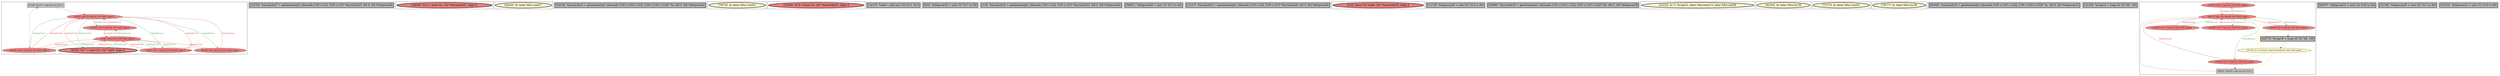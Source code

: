 
digraph G {





subgraph cluster24 {


node1503 [fillcolor=grey,label="[27/28]  %inc37 = add nsw i32 %18, 1",shape=rectangle,style=filled ]
node1502 [fillcolor=lightcoral,label="[10/19]  %14 = load i32, i32* %j20, align 4",shape=ellipse,style=filled ]
node1497 [fillcolor=lightcoral,label="[26/29]  %18 = load i32, i32* %j20, align 4",shape=ellipse,style=filled ]
node1499 [penwidth=3.0,fontsize=20,fillcolor=lightcoral,label="[6/39]  %17 = load i32, i32* %j20, align 4",shape=ellipse,style=filled ]
node1501 [fillcolor=lightcoral,label="[8/37]  %11 = load i32, i32* %j20, align 4",shape=ellipse,style=filled ]
node1496 [fillcolor=lightcoral,label="[20/25]  %9 = load i32, i32* %j20, align 4",shape=ellipse,style=filled ]
node1498 [fillcolor=lightcoral,label="[7/38]  store i32 0, i32* %j20, align 4",shape=ellipse,style=filled ]
node1500 [fillcolor=lightcoral,label="[9/30]  store i32 %inc37, i32* %j20, align 4",shape=ellipse,style=filled ]

node1500->node1499 [style=solid,color=forestgreen,label="T|indep|Const",penwidth=1.0,fontcolor=forestgreen ]
node1499->node1500 [style=solid,color=firebrick3,label="A|indep|Const",penwidth=1.0,fontcolor=firebrick3 ]
node1498->node1497 [style=solid,color=forestgreen,label="T|indep|Const",penwidth=1.0,fontcolor=forestgreen ]
node1498->node1502 [style=solid,color=forestgreen,label="T|indep|Const",penwidth=1.0,fontcolor=forestgreen ]
node1500->node1497 [style=solid,color=forestgreen,label="T|indep|Const",penwidth=1.0,fontcolor=forestgreen ]
node1498->node1496 [style=solid,color=forestgreen,label="T|indep|Const",penwidth=1.0,fontcolor=forestgreen ]
node1498->node1499 [style=solid,color=forestgreen,label="T|indep|Const",penwidth=1.0,fontcolor=forestgreen ]
node1497->node1503 [style=solid,color=black,label="",penwidth=0.5,fontcolor=black ]
node1500->node1502 [style=solid,color=forestgreen,label="T|indep|Const",penwidth=1.0,fontcolor=forestgreen ]
node1502->node1500 [style=solid,color=firebrick3,label="A|indep|Const",penwidth=1.0,fontcolor=firebrick3 ]
node1496->node1500 [style=solid,color=firebrick3,label="A|indep|Const",penwidth=1.0,fontcolor=firebrick3 ]
node1503->node1500 [style=solid,color=black,label="",penwidth=0.5,fontcolor=black ]
node1500->node1496 [style=solid,color=forestgreen,label="T|indep|Const",penwidth=1.0,fontcolor=forestgreen ]
node1501->node1500 [style=solid,color=firebrick3,label="A|indep|Const",penwidth=1.0,fontcolor=firebrick3 ]
node1500->node1501 [style=solid,color=forestgreen,label="T|indep|Const",penwidth=1.0,fontcolor=forestgreen ]
node1497->node1498 [style=solid,color=firebrick3,label="A|indep|Const",penwidth=1.0,fontcolor=firebrick3 ]
node1499->node1498 [style=solid,color=firebrick3,label="A|indep|Const",penwidth=1.0,fontcolor=firebrick3 ]
node1501->node1498 [style=solid,color=firebrick3,label="A|indep|Const",penwidth=1.0,fontcolor=firebrick3 ]
node1498->node1501 [style=solid,color=forestgreen,label="T|indep|Const",penwidth=1.0,fontcolor=forestgreen ]
node1496->node1498 [style=solid,color=firebrick3,label="A|indep|Const",penwidth=1.0,fontcolor=firebrick3 ]
node1502->node1498 [style=solid,color=firebrick3,label="A|indep|Const",penwidth=1.0,fontcolor=firebrick3 ]
node1497->node1500 [style=solid,color=firebrick3,label="A|indep|Const",penwidth=1.0,fontcolor=firebrick3 ]


}

subgraph cluster22 {


node1494 [penwidth=3.0,fontsize=20,fillcolor=grey,label="[32/35]  %arrayidx27 = getelementptr inbounds [100 x i32], [100 x i32]* %arrayidx25, i64 0, i64 %idxprom26",shape=rectangle,style=filled ]



}

subgraph cluster20 {


node1492 [penwidth=3.0,fontsize=20,fillcolor=lightcoral,label="[33/34]  %12 = load i32, i32* %arrayidx27, align 4",shape=ellipse,style=filled ]



}

subgraph cluster18 {


node1490 [penwidth=3.0,fontsize=20,fillcolor=lemonchiffon,label="[44/45]  br label %for.cond17",shape=ellipse,style=filled ]



}

subgraph cluster16 {


node1488 [penwidth=3.0,fontsize=20,fillcolor=grey,label="[53/54]  %arrayidx25 = getelementptr inbounds [100 x [100 x i32]], [100 x [100 x i32]]* %a, i64 0, i64 %idxprom24",shape=rectangle,style=filled ]



}

subgraph cluster17 {


node1489 [penwidth=3.0,fontsize=20,fillcolor=lemonchiffon,label="[78/79]  br label %for.cond21",shape=ellipse,style=filled ]



}

subgraph cluster4 {


node1468 [penwidth=3.0,fontsize=20,fillcolor=lightcoral,label="[13/16]  %15 = load i32, i32* %arrayidx31, align 4",shape=ellipse,style=filled ]



}

subgraph cluster3 {


node1467 [penwidth=3.0,fontsize=20,fillcolor=grey,label="[14/15]  %add = add nsw i32 %12, %15",shape=rectangle,style=filled ]



}

subgraph cluster2 {


node1466 [penwidth=3.0,fontsize=20,fillcolor=grey,label="[0/5]  %idxprom34 = sext i32 %17 to i64",shape=rectangle,style=filled ]



}

subgraph cluster1 {


node1465 [penwidth=3.0,fontsize=20,fillcolor=grey,label="[1/4]  %arrayidx35 = getelementptr inbounds [100 x i32], [100 x i32]* %arrayidx33, i64 0, i64 %idxprom34",shape=rectangle,style=filled ]



}

subgraph cluster12 {


node1484 [penwidth=3.0,fontsize=20,fillcolor=grey,label="[58/61]  %idxprom28 = sext i32 %13 to i64",shape=rectangle,style=filled ]



}

subgraph cluster5 {


node1469 [penwidth=3.0,fontsize=20,fillcolor=grey,label="[12/17]  %arrayidx31 = getelementptr inbounds [100 x i32], [100 x i32]* %arrayidx29, i64 0, i64 %idxprom30",shape=rectangle,style=filled ]



}

subgraph cluster0 {


node1464 [penwidth=3.0,fontsize=20,fillcolor=lightcoral,label="[2/3]  store i32 %add, i32* %arrayidx35, align 4",shape=ellipse,style=filled ]



}

subgraph cluster6 {


node1470 [penwidth=3.0,fontsize=20,fillcolor=grey,label="[11/18]  %idxprom30 = sext i32 %14 to i64",shape=rectangle,style=filled ]



}

subgraph cluster14 {


node1486 [penwidth=3.0,fontsize=20,fillcolor=grey,label="[59/60]  %arrayidx29 = getelementptr inbounds [100 x [100 x i32]], [100 x [100 x i32]]* %b, i64 0, i64 %idxprom28",shape=rectangle,style=filled ]



}

subgraph cluster7 {


node1471 [penwidth=3.0,fontsize=20,fillcolor=lemonchiffon,label="[22/23]  br i1 %cmp22, label %for.body23, label %for.end38",shape=ellipse,style=filled ]



}

subgraph cluster23 {


node1495 [penwidth=3.0,fontsize=20,fillcolor=lemonchiffon,label="[42/43]  br label %for.inc39",shape=ellipse,style=filled ]



}

subgraph cluster8 {


node1472 [penwidth=3.0,fontsize=20,fillcolor=lemonchiffon,label="[72/73]  br label %for.cond21",shape=ellipse,style=filled ]



}

subgraph cluster21 {


node1493 [penwidth=3.0,fontsize=20,fillcolor=lemonchiffon,label="[76/77]  br label %for.inc36",shape=ellipse,style=filled ]



}

subgraph cluster9 {


node1473 [penwidth=3.0,fontsize=20,fillcolor=grey,label="[65/66]  %arrayidx33 = getelementptr inbounds [100 x [100 x i32]], [100 x [100 x i32]]* %c, i64 0, i64 %idxprom32",shape=rectangle,style=filled ]



}

subgraph cluster19 {


node1491 [penwidth=3.0,fontsize=20,fillcolor=grey,label="[21/24]  %cmp22 = icmp slt i32 %9, 100",shape=rectangle,style=filled ]



}

subgraph cluster10 {


node1482 [fillcolor=lightcoral,label="[51/56]  %10 = load i32, i32* %i16, align 4",shape=ellipse,style=filled ]
node1481 [fillcolor=lightcoral,label="[57/62]  %13 = load i32, i32* %i16, align 4",shape=ellipse,style=filled ]
node1480 [fillcolor=lightcoral,label="[63/68]  %16 = load i32, i32* %i16, align 4",shape=ellipse,style=filled ]
node1474 [fillcolor=lemonchiffon,label="[41/74]  br i1 %cmp18, label %for.body19, label %for.end41",shape=ellipse,style=filled ]
node1476 [fillcolor=grey,label="[48/49]  %inc40 = add nsw i32 %19, 1",shape=rectangle,style=filled ]
node1475 [fillcolor=lightcoral,label="[47/50]  %19 = load i32, i32* %i16, align 4",shape=ellipse,style=filled ]
node1477 [fillcolor=lightcoral,label="[69/70]  %8 = load i32, i32* %i16, align 4",shape=ellipse,style=filled ]
node1478 [fillcolor=lightcoral,label="[46/71]  store i32 %inc40, i32* %i16, align 4",shape=ellipse,style=filled ]
node1479 [penwidth=3.0,fontsize=20,fillcolor=grey,label="[40/75]  %cmp18 = icmp slt i32 %8, 100",shape=rectangle,style=filled ]

node1474->node1476 [style=solid,color=gold,label="C",penwidth=1.0,fontcolor=gold ]
node1474->node1478 [style=solid,color=gold,label="C",penwidth=1.0,fontcolor=gold ]
node1475->node1476 [style=solid,color=black,label="",penwidth=0.5,fontcolor=black ]
node1476->node1478 [style=solid,color=black,label="",penwidth=0.5,fontcolor=black ]
node1482->node1478 [style=solid,color=firebrick3,label="A|indep|Const",penwidth=1.0,fontcolor=firebrick3 ]
node1475->node1478 [style=solid,color=firebrick3,label="A|indep|Const",penwidth=1.0,fontcolor=firebrick3 ]
node1478->node1481 [style=solid,color=forestgreen,label="T|indep|Const",penwidth=1.0,fontcolor=forestgreen ]
node1478->node1480 [style=solid,color=forestgreen,label="T|indep|Const",penwidth=1.0,fontcolor=forestgreen ]
node1480->node1478 [style=solid,color=firebrick3,label="A|indep|Const",penwidth=1.0,fontcolor=firebrick3 ]
node1474->node1479 [style=solid,color=gold,label="C",penwidth=1.0,fontcolor=gold ]
node1474->node1474 [style=solid,color=gold,label="C",penwidth=1.0,fontcolor=gold ]
node1474->node1475 [style=solid,color=gold,label="C",penwidth=1.0,fontcolor=gold ]
node1481->node1478 [style=solid,color=firebrick3,label="A|indep|Const",penwidth=1.0,fontcolor=firebrick3 ]
node1479->node1474 [style=solid,color=black,label="",penwidth=0.5,fontcolor=black ]
node1477->node1479 [style=solid,color=black,label="",penwidth=0.5,fontcolor=black ]
node1478->node1475 [style=solid,color=forestgreen,label="T|indep|Const",penwidth=1.0,fontcolor=forestgreen ]
node1478->node1477 [style=solid,color=forestgreen,label="T|indep|Const",penwidth=1.0,fontcolor=forestgreen ]
node1478->node1482 [style=solid,color=forestgreen,label="T|indep|Const",penwidth=1.0,fontcolor=forestgreen ]
node1474->node1477 [style=solid,color=gold,label="C",penwidth=1.0,fontcolor=gold ]
node1477->node1478 [style=solid,color=firebrick3,label="A|indep|Const",penwidth=1.0,fontcolor=firebrick3 ]


}

subgraph cluster11 {


node1483 [penwidth=3.0,fontsize=20,fillcolor=grey,label="[64/67]  %idxprom32 = sext i32 %16 to i64",shape=rectangle,style=filled ]



}

subgraph cluster13 {


node1485 [penwidth=3.0,fontsize=20,fillcolor=grey,label="[31/36]  %idxprom26 = sext i32 %11 to i64",shape=rectangle,style=filled ]



}

subgraph cluster15 {


node1487 [penwidth=3.0,fontsize=20,fillcolor=grey,label="[52/55]  %idxprom24 = sext i32 %10 to i64",shape=rectangle,style=filled ]



}

}
